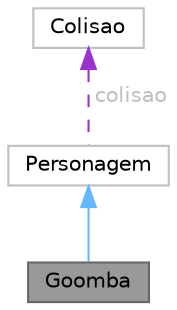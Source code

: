 digraph "Goomba"
{
 // LATEX_PDF_SIZE
  bgcolor="transparent";
  edge [fontname=Helvetica,fontsize=10,labelfontname=Helvetica,labelfontsize=10];
  node [fontname=Helvetica,fontsize=10,shape=box,height=0.2,width=0.4];
  Node1 [id="Node000001",label="Goomba",height=0.2,width=0.4,color="gray40", fillcolor="grey60", style="filled", fontcolor="black",tooltip=" "];
  Node2 -> Node1 [id="edge1_Node000001_Node000002",dir="back",color="steelblue1",style="solid",tooltip=" "];
  Node2 [id="Node000002",label="Personagem",height=0.2,width=0.4,color="grey75", fillcolor="white", style="filled",URL="$class_personagem.html",tooltip=" "];
  Node3 -> Node2 [id="edge2_Node000002_Node000003",dir="back",color="darkorchid3",style="dashed",tooltip=" ",label=" colisao",fontcolor="grey" ];
  Node3 [id="Node000003",label="Colisao",height=0.2,width=0.4,color="grey75", fillcolor="white", style="filled",URL="$class_colisao.html",tooltip=" "];
}
